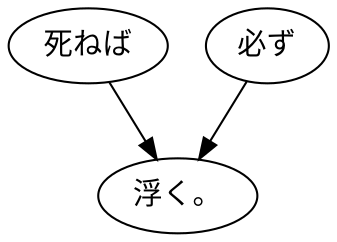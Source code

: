 digraph graph3911 {
	node0 [label="死ねば"];
	node1 [label="必ず"];
	node2 [label="浮く。"];
	node0 -> node2;
	node1 -> node2;
}
